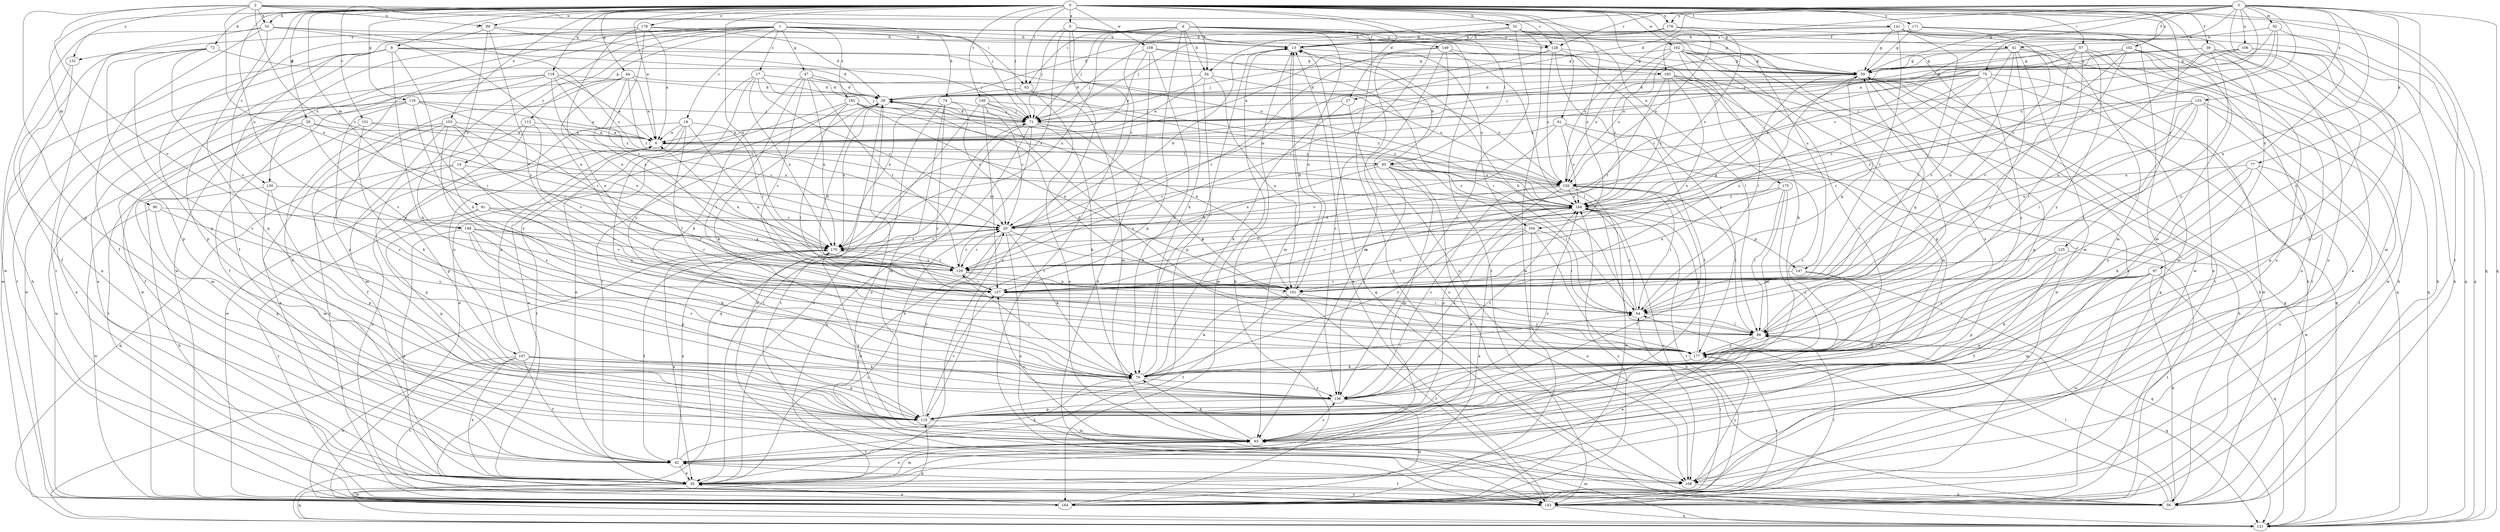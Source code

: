 strict digraph  {
0;
1;
2;
3;
4;
5;
6;
8;
13;
14;
17;
18;
20;
26;
27;
28;
35;
39;
41;
42;
44;
47;
50;
52;
53;
54;
56;
57;
61;
63;
64;
71;
72;
74;
75;
77;
79;
85;
86;
90;
91;
92;
93;
97;
99;
101;
102;
103;
104;
106;
107;
108;
112;
115;
116;
118;
121;
125;
128;
129;
130;
132;
133;
136;
140;
141;
143;
147;
148;
149;
150;
151;
157;
158;
162;
164;
170;
171;
175;
176;
177;
178;
182;
183;
184;
0 -> 5  [label=a];
0 -> 6  [label=a];
0 -> 8  [label=b];
0 -> 26  [label=d];
0 -> 27  [label=d];
0 -> 39  [label=f];
0 -> 44  [label=g];
0 -> 52  [label=h];
0 -> 53  [label=h];
0 -> 57  [label=i];
0 -> 61  [label=i];
0 -> 63  [label=i];
0 -> 71  [label=j];
0 -> 72  [label=k];
0 -> 85  [label=l];
0 -> 90  [label=m];
0 -> 91  [label=m];
0 -> 97  [label=n];
0 -> 99  [label=n];
0 -> 102  [label=o];
0 -> 103  [label=o];
0 -> 104  [label=o];
0 -> 116  [label=q];
0 -> 118  [label=q];
0 -> 121  [label=q];
0 -> 125  [label=r];
0 -> 128  [label=r];
0 -> 130  [label=s];
0 -> 140  [label=t];
0 -> 141  [label=t];
0 -> 143  [label=t];
0 -> 147  [label=u];
0 -> 148  [label=u];
0 -> 151  [label=v];
0 -> 158  [label=w];
0 -> 162  [label=w];
0 -> 170  [label=x];
0 -> 171  [label=y];
0 -> 175  [label=y];
0 -> 176  [label=y];
0 -> 178  [label=z];
1 -> 13  [label=b];
1 -> 14  [label=c];
1 -> 17  [label=c];
1 -> 18  [label=c];
1 -> 35  [label=e];
1 -> 41  [label=f];
1 -> 47  [label=g];
1 -> 50  [label=g];
1 -> 63  [label=i];
1 -> 74  [label=k];
1 -> 104  [label=o];
1 -> 112  [label=p];
1 -> 130  [label=s];
1 -> 132  [label=s];
1 -> 148  [label=u];
1 -> 164  [label=w];
1 -> 182  [label=z];
1 -> 183  [label=z];
2 -> 20  [label=c];
2 -> 50  [label=g];
2 -> 53  [label=h];
2 -> 54  [label=h];
2 -> 71  [label=j];
2 -> 99  [label=n];
2 -> 115  [label=p];
2 -> 132  [label=s];
2 -> 157  [label=v];
2 -> 170  [label=x];
3 -> 20  [label=c];
3 -> 27  [label=d];
3 -> 41  [label=f];
3 -> 50  [label=g];
3 -> 54  [label=h];
3 -> 75  [label=k];
3 -> 77  [label=k];
3 -> 85  [label=l];
3 -> 92  [label=m];
3 -> 101  [label=n];
3 -> 106  [label=o];
3 -> 115  [label=p];
3 -> 121  [label=q];
3 -> 128  [label=r];
3 -> 133  [label=s];
3 -> 176  [label=y];
3 -> 177  [label=y];
3 -> 183  [label=z];
3 -> 184  [label=z];
4 -> 20  [label=c];
4 -> 54  [label=h];
4 -> 56  [label=h];
4 -> 63  [label=i];
4 -> 71  [label=j];
4 -> 79  [label=k];
4 -> 101  [label=n];
4 -> 115  [label=p];
4 -> 128  [label=r];
4 -> 143  [label=t];
4 -> 149  [label=u];
4 -> 170  [label=x];
5 -> 13  [label=b];
5 -> 35  [label=e];
5 -> 71  [label=j];
5 -> 128  [label=r];
5 -> 143  [label=t];
5 -> 170  [label=x];
6 -> 85  [label=l];
6 -> 107  [label=o];
8 -> 28  [label=d];
8 -> 50  [label=g];
8 -> 64  [label=i];
8 -> 71  [label=j];
8 -> 79  [label=k];
8 -> 115  [label=p];
8 -> 143  [label=t];
8 -> 164  [label=w];
13 -> 50  [label=g];
13 -> 93  [label=m];
13 -> 121  [label=q];
13 -> 164  [label=w];
14 -> 115  [label=p];
14 -> 121  [label=q];
14 -> 150  [label=u];
14 -> 177  [label=y];
17 -> 20  [label=c];
17 -> 28  [label=d];
17 -> 71  [label=j];
17 -> 136  [label=s];
17 -> 170  [label=x];
17 -> 177  [label=y];
18 -> 6  [label=a];
18 -> 35  [label=e];
18 -> 86  [label=l];
18 -> 101  [label=n];
18 -> 129  [label=r];
18 -> 143  [label=t];
18 -> 164  [label=w];
20 -> 13  [label=b];
20 -> 35  [label=e];
20 -> 79  [label=k];
20 -> 101  [label=n];
20 -> 108  [label=o];
20 -> 129  [label=r];
20 -> 170  [label=x];
26 -> 6  [label=a];
26 -> 20  [label=c];
26 -> 143  [label=t];
26 -> 157  [label=v];
26 -> 164  [label=w];
27 -> 71  [label=j];
27 -> 79  [label=k];
27 -> 108  [label=o];
28 -> 71  [label=j];
28 -> 79  [label=k];
28 -> 101  [label=n];
28 -> 108  [label=o];
28 -> 170  [label=x];
35 -> 71  [label=j];
35 -> 93  [label=m];
35 -> 121  [label=q];
35 -> 143  [label=t];
35 -> 164  [label=w];
39 -> 35  [label=e];
39 -> 50  [label=g];
39 -> 56  [label=h];
39 -> 71  [label=j];
39 -> 86  [label=l];
39 -> 101  [label=n];
39 -> 164  [label=w];
41 -> 50  [label=g];
41 -> 56  [label=h];
41 -> 93  [label=m];
41 -> 101  [label=n];
41 -> 121  [label=q];
41 -> 150  [label=u];
41 -> 157  [label=v];
41 -> 177  [label=y];
42 -> 35  [label=e];
42 -> 79  [label=k];
42 -> 108  [label=o];
42 -> 170  [label=x];
44 -> 6  [label=a];
44 -> 28  [label=d];
44 -> 101  [label=n];
44 -> 115  [label=p];
44 -> 164  [label=w];
44 -> 170  [label=x];
44 -> 184  [label=z];
47 -> 28  [label=d];
47 -> 79  [label=k];
47 -> 86  [label=l];
47 -> 129  [label=r];
47 -> 150  [label=u];
47 -> 157  [label=v];
47 -> 170  [label=x];
47 -> 184  [label=z];
50 -> 28  [label=d];
50 -> 101  [label=n];
50 -> 115  [label=p];
50 -> 121  [label=q];
50 -> 136  [label=s];
52 -> 13  [label=b];
52 -> 86  [label=l];
52 -> 129  [label=r];
52 -> 136  [label=s];
52 -> 143  [label=t];
52 -> 164  [label=w];
53 -> 13  [label=b];
53 -> 42  [label=f];
53 -> 101  [label=n];
53 -> 115  [label=p];
53 -> 143  [label=t];
53 -> 164  [label=w];
53 -> 184  [label=z];
54 -> 6  [label=a];
54 -> 28  [label=d];
54 -> 101  [label=n];
54 -> 115  [label=p];
54 -> 150  [label=u];
56 -> 42  [label=f];
56 -> 64  [label=i];
56 -> 86  [label=l];
57 -> 35  [label=e];
57 -> 50  [label=g];
57 -> 64  [label=i];
57 -> 71  [label=j];
57 -> 86  [label=l];
57 -> 143  [label=t];
57 -> 177  [label=y];
57 -> 184  [label=z];
61 -> 6  [label=a];
61 -> 56  [label=h];
61 -> 136  [label=s];
61 -> 157  [label=v];
61 -> 184  [label=z];
63 -> 93  [label=m];
63 -> 108  [label=o];
63 -> 170  [label=x];
64 -> 13  [label=b];
64 -> 50  [label=g];
64 -> 86  [label=l];
64 -> 184  [label=z];
71 -> 6  [label=a];
71 -> 28  [label=d];
71 -> 35  [label=e];
71 -> 56  [label=h];
71 -> 79  [label=k];
71 -> 121  [label=q];
71 -> 177  [label=y];
72 -> 42  [label=f];
72 -> 50  [label=g];
72 -> 115  [label=p];
72 -> 136  [label=s];
72 -> 157  [label=v];
74 -> 20  [label=c];
74 -> 71  [label=j];
74 -> 93  [label=m];
74 -> 143  [label=t];
74 -> 177  [label=y];
75 -> 6  [label=a];
75 -> 20  [label=c];
75 -> 28  [label=d];
75 -> 71  [label=j];
75 -> 93  [label=m];
75 -> 164  [label=w];
75 -> 177  [label=y];
75 -> 184  [label=z];
77 -> 79  [label=k];
77 -> 108  [label=o];
77 -> 150  [label=u];
77 -> 164  [label=w];
77 -> 177  [label=y];
79 -> 13  [label=b];
79 -> 64  [label=i];
79 -> 129  [label=r];
79 -> 136  [label=s];
79 -> 184  [label=z];
85 -> 13  [label=b];
85 -> 20  [label=c];
85 -> 35  [label=e];
85 -> 64  [label=i];
85 -> 93  [label=m];
85 -> 136  [label=s];
85 -> 150  [label=u];
85 -> 170  [label=x];
85 -> 184  [label=z];
86 -> 28  [label=d];
86 -> 35  [label=e];
86 -> 50  [label=g];
86 -> 121  [label=q];
86 -> 177  [label=y];
90 -> 20  [label=c];
90 -> 115  [label=p];
90 -> 164  [label=w];
90 -> 177  [label=y];
91 -> 20  [label=c];
91 -> 115  [label=p];
91 -> 129  [label=r];
91 -> 143  [label=t];
91 -> 157  [label=v];
92 -> 6  [label=a];
92 -> 13  [label=b];
92 -> 20  [label=c];
92 -> 150  [label=u];
92 -> 177  [label=y];
93 -> 35  [label=e];
93 -> 42  [label=f];
93 -> 79  [label=k];
93 -> 136  [label=s];
93 -> 157  [label=v];
93 -> 170  [label=x];
97 -> 56  [label=h];
97 -> 79  [label=k];
97 -> 93  [label=m];
97 -> 101  [label=n];
97 -> 115  [label=p];
97 -> 121  [label=q];
97 -> 164  [label=w];
99 -> 13  [label=b];
99 -> 79  [label=k];
99 -> 115  [label=p];
99 -> 150  [label=u];
99 -> 157  [label=v];
101 -> 13  [label=b];
101 -> 42  [label=f];
101 -> 79  [label=k];
101 -> 143  [label=t];
101 -> 177  [label=y];
102 -> 20  [label=c];
102 -> 50  [label=g];
102 -> 56  [label=h];
102 -> 108  [label=o];
102 -> 121  [label=q];
102 -> 129  [label=r];
102 -> 157  [label=v];
103 -> 6  [label=a];
103 -> 35  [label=e];
103 -> 42  [label=f];
103 -> 93  [label=m];
103 -> 129  [label=r];
103 -> 136  [label=s];
103 -> 170  [label=x];
104 -> 35  [label=e];
104 -> 56  [label=h];
104 -> 64  [label=i];
104 -> 108  [label=o];
104 -> 157  [label=v];
104 -> 170  [label=x];
106 -> 6  [label=a];
106 -> 28  [label=d];
106 -> 50  [label=g];
106 -> 56  [label=h];
106 -> 93  [label=m];
106 -> 115  [label=p];
107 -> 6  [label=a];
107 -> 35  [label=e];
107 -> 42  [label=f];
107 -> 79  [label=k];
107 -> 115  [label=p];
107 -> 136  [label=s];
107 -> 143  [label=t];
107 -> 164  [label=w];
108 -> 56  [label=h];
108 -> 177  [label=y];
112 -> 6  [label=a];
112 -> 115  [label=p];
112 -> 143  [label=t];
112 -> 157  [label=v];
115 -> 20  [label=c];
115 -> 93  [label=m];
115 -> 157  [label=v];
115 -> 184  [label=z];
116 -> 6  [label=a];
116 -> 35  [label=e];
116 -> 42  [label=f];
116 -> 71  [label=j];
116 -> 129  [label=r];
116 -> 136  [label=s];
116 -> 177  [label=y];
118 -> 6  [label=a];
118 -> 20  [label=c];
118 -> 28  [label=d];
118 -> 35  [label=e];
118 -> 42  [label=f];
118 -> 164  [label=w];
118 -> 184  [label=z];
121 -> 50  [label=g];
121 -> 93  [label=m];
121 -> 115  [label=p];
121 -> 170  [label=x];
125 -> 42  [label=f];
125 -> 115  [label=p];
125 -> 129  [label=r];
125 -> 143  [label=t];
125 -> 177  [label=y];
128 -> 6  [label=a];
128 -> 20  [label=c];
128 -> 42  [label=f];
128 -> 50  [label=g];
128 -> 150  [label=u];
128 -> 177  [label=y];
129 -> 6  [label=a];
129 -> 20  [label=c];
129 -> 50  [label=g];
129 -> 64  [label=i];
129 -> 101  [label=n];
129 -> 157  [label=v];
129 -> 170  [label=x];
130 -> 56  [label=h];
130 -> 93  [label=m];
130 -> 115  [label=p];
130 -> 184  [label=z];
132 -> 35  [label=e];
132 -> 56  [label=h];
133 -> 64  [label=i];
133 -> 71  [label=j];
133 -> 86  [label=l];
133 -> 101  [label=n];
133 -> 115  [label=p];
133 -> 129  [label=r];
133 -> 143  [label=t];
136 -> 115  [label=p];
136 -> 164  [label=w];
136 -> 184  [label=z];
140 -> 20  [label=c];
140 -> 71  [label=j];
140 -> 121  [label=q];
140 -> 157  [label=v];
140 -> 177  [label=y];
140 -> 184  [label=z];
141 -> 13  [label=b];
141 -> 28  [label=d];
141 -> 50  [label=g];
141 -> 64  [label=i];
141 -> 93  [label=m];
141 -> 108  [label=o];
141 -> 121  [label=q];
141 -> 157  [label=v];
141 -> 164  [label=w];
143 -> 6  [label=a];
143 -> 13  [label=b];
143 -> 28  [label=d];
143 -> 50  [label=g];
143 -> 86  [label=l];
143 -> 121  [label=q];
147 -> 115  [label=p];
147 -> 121  [label=q];
147 -> 157  [label=v];
148 -> 35  [label=e];
148 -> 79  [label=k];
148 -> 115  [label=p];
148 -> 129  [label=r];
148 -> 136  [label=s];
148 -> 170  [label=x];
149 -> 50  [label=g];
149 -> 86  [label=l];
149 -> 93  [label=m];
149 -> 108  [label=o];
149 -> 129  [label=r];
149 -> 136  [label=s];
150 -> 42  [label=f];
150 -> 64  [label=i];
150 -> 86  [label=l];
150 -> 115  [label=p];
150 -> 136  [label=s];
150 -> 157  [label=v];
150 -> 164  [label=w];
150 -> 184  [label=z];
151 -> 6  [label=a];
151 -> 20  [label=c];
151 -> 79  [label=k];
151 -> 93  [label=m];
157 -> 28  [label=d];
157 -> 64  [label=i];
157 -> 184  [label=z];
158 -> 6  [label=a];
158 -> 50  [label=g];
158 -> 56  [label=h];
158 -> 64  [label=i];
158 -> 71  [label=j];
158 -> 79  [label=k];
162 -> 50  [label=g];
162 -> 64  [label=i];
162 -> 71  [label=j];
162 -> 79  [label=k];
162 -> 86  [label=l];
162 -> 115  [label=p];
162 -> 136  [label=s];
162 -> 143  [label=t];
162 -> 150  [label=u];
162 -> 184  [label=z];
164 -> 13  [label=b];
164 -> 28  [label=d];
164 -> 35  [label=e];
164 -> 64  [label=i];
164 -> 184  [label=z];
170 -> 20  [label=c];
170 -> 35  [label=e];
170 -> 42  [label=f];
170 -> 129  [label=r];
171 -> 13  [label=b];
171 -> 50  [label=g];
171 -> 64  [label=i];
171 -> 93  [label=m];
171 -> 108  [label=o];
171 -> 150  [label=u];
175 -> 79  [label=k];
175 -> 86  [label=l];
175 -> 101  [label=n];
175 -> 136  [label=s];
175 -> 184  [label=z];
176 -> 13  [label=b];
176 -> 71  [label=j];
176 -> 121  [label=q];
176 -> 150  [label=u];
176 -> 184  [label=z];
177 -> 79  [label=k];
177 -> 143  [label=t];
177 -> 184  [label=z];
178 -> 6  [label=a];
178 -> 13  [label=b];
178 -> 28  [label=d];
178 -> 42  [label=f];
178 -> 101  [label=n];
178 -> 129  [label=r];
182 -> 35  [label=e];
182 -> 42  [label=f];
182 -> 71  [label=j];
182 -> 86  [label=l];
182 -> 101  [label=n];
182 -> 150  [label=u];
182 -> 184  [label=z];
183 -> 28  [label=d];
183 -> 56  [label=h];
183 -> 93  [label=m];
183 -> 101  [label=n];
183 -> 129  [label=r];
183 -> 164  [label=w];
183 -> 184  [label=z];
184 -> 20  [label=c];
184 -> 108  [label=o];
184 -> 136  [label=s];
184 -> 143  [label=t];
184 -> 157  [label=v];
184 -> 147  [label=p];
}
